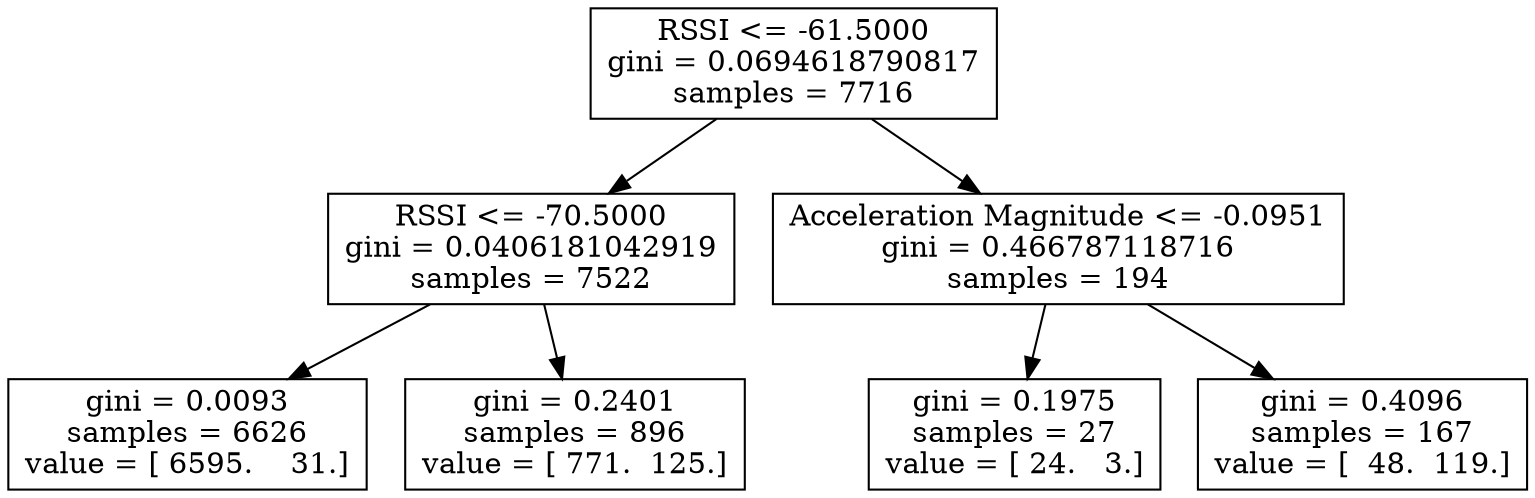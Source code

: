 digraph Tree {
0 [label="RSSI <= -61.5000\ngini = 0.0694618790817\nsamples = 7716", shape="box"] ;
1 [label="RSSI <= -70.5000\ngini = 0.0406181042919\nsamples = 7522", shape="box"] ;
0 -> 1 ;
2 [label="gini = 0.0093\nsamples = 6626\nvalue = [ 6595.    31.]", shape="box"] ;
1 -> 2 ;
3 [label="gini = 0.2401\nsamples = 896\nvalue = [ 771.  125.]", shape="box"] ;
1 -> 3 ;
4 [label="Acceleration Magnitude <= -0.0951\ngini = 0.466787118716\nsamples = 194", shape="box"] ;
0 -> 4 ;
5 [label="gini = 0.1975\nsamples = 27\nvalue = [ 24.   3.]", shape="box"] ;
4 -> 5 ;
6 [label="gini = 0.4096\nsamples = 167\nvalue = [  48.  119.]", shape="box"] ;
4 -> 6 ;
}